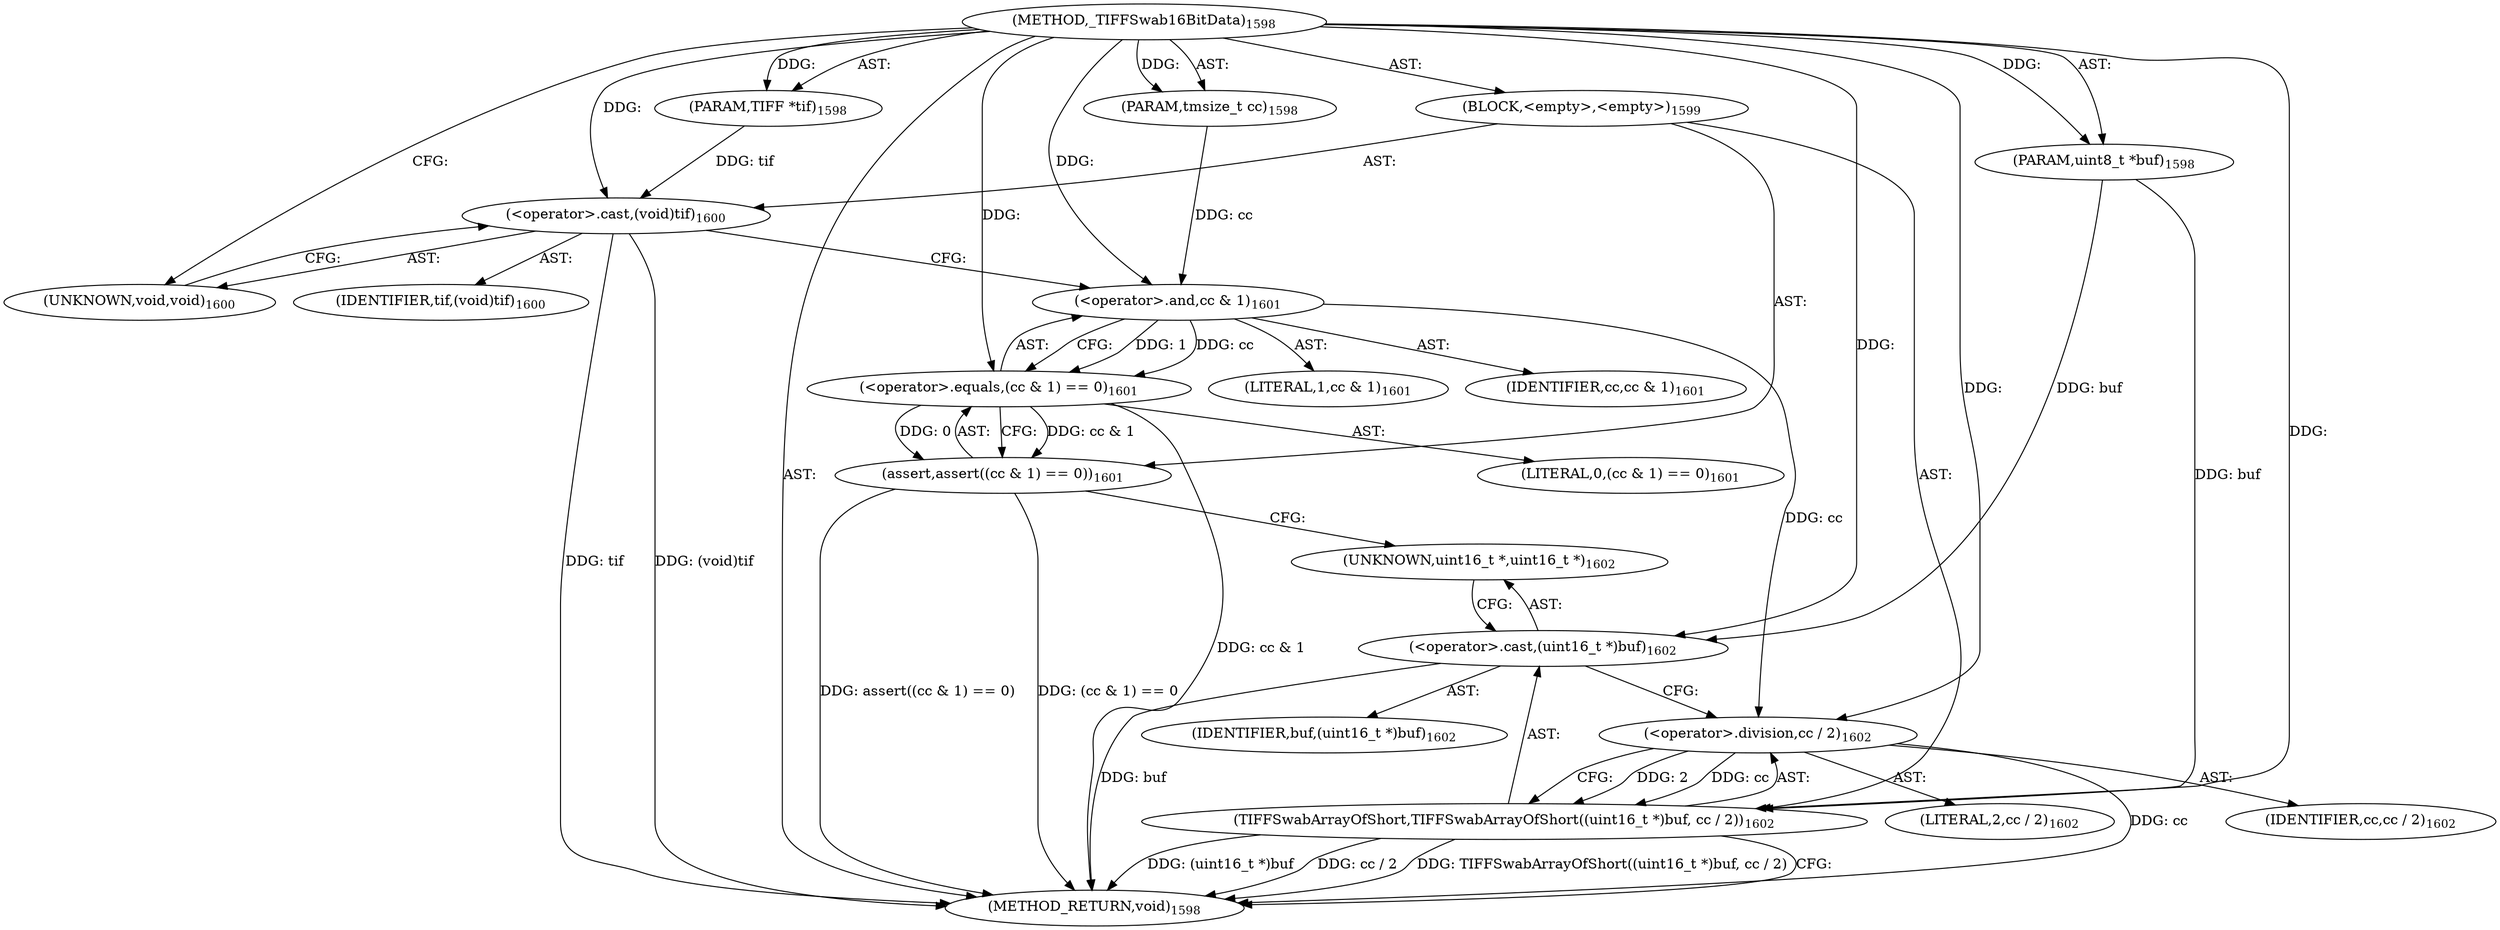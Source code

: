 digraph "_TIFFSwab16BitData" {  
"77877" [label = <(METHOD,_TIFFSwab16BitData)<SUB>1598</SUB>> ]
"77878" [label = <(PARAM,TIFF *tif)<SUB>1598</SUB>> ]
"77879" [label = <(PARAM,uint8_t *buf)<SUB>1598</SUB>> ]
"77880" [label = <(PARAM,tmsize_t cc)<SUB>1598</SUB>> ]
"77881" [label = <(BLOCK,&lt;empty&gt;,&lt;empty&gt;)<SUB>1599</SUB>> ]
"77882" [label = <(&lt;operator&gt;.cast,(void)tif)<SUB>1600</SUB>> ]
"77883" [label = <(UNKNOWN,void,void)<SUB>1600</SUB>> ]
"77884" [label = <(IDENTIFIER,tif,(void)tif)<SUB>1600</SUB>> ]
"77885" [label = <(assert,assert((cc &amp; 1) == 0))<SUB>1601</SUB>> ]
"77886" [label = <(&lt;operator&gt;.equals,(cc &amp; 1) == 0)<SUB>1601</SUB>> ]
"77887" [label = <(&lt;operator&gt;.and,cc &amp; 1)<SUB>1601</SUB>> ]
"77888" [label = <(IDENTIFIER,cc,cc &amp; 1)<SUB>1601</SUB>> ]
"77889" [label = <(LITERAL,1,cc &amp; 1)<SUB>1601</SUB>> ]
"77890" [label = <(LITERAL,0,(cc &amp; 1) == 0)<SUB>1601</SUB>> ]
"77891" [label = <(TIFFSwabArrayOfShort,TIFFSwabArrayOfShort((uint16_t *)buf, cc / 2))<SUB>1602</SUB>> ]
"77892" [label = <(&lt;operator&gt;.cast,(uint16_t *)buf)<SUB>1602</SUB>> ]
"77893" [label = <(UNKNOWN,uint16_t *,uint16_t *)<SUB>1602</SUB>> ]
"77894" [label = <(IDENTIFIER,buf,(uint16_t *)buf)<SUB>1602</SUB>> ]
"77895" [label = <(&lt;operator&gt;.division,cc / 2)<SUB>1602</SUB>> ]
"77896" [label = <(IDENTIFIER,cc,cc / 2)<SUB>1602</SUB>> ]
"77897" [label = <(LITERAL,2,cc / 2)<SUB>1602</SUB>> ]
"77898" [label = <(METHOD_RETURN,void)<SUB>1598</SUB>> ]
  "77877" -> "77878"  [ label = "AST: "] 
  "77877" -> "77879"  [ label = "AST: "] 
  "77877" -> "77880"  [ label = "AST: "] 
  "77877" -> "77881"  [ label = "AST: "] 
  "77877" -> "77898"  [ label = "AST: "] 
  "77881" -> "77882"  [ label = "AST: "] 
  "77881" -> "77885"  [ label = "AST: "] 
  "77881" -> "77891"  [ label = "AST: "] 
  "77882" -> "77883"  [ label = "AST: "] 
  "77882" -> "77884"  [ label = "AST: "] 
  "77885" -> "77886"  [ label = "AST: "] 
  "77886" -> "77887"  [ label = "AST: "] 
  "77886" -> "77890"  [ label = "AST: "] 
  "77887" -> "77888"  [ label = "AST: "] 
  "77887" -> "77889"  [ label = "AST: "] 
  "77891" -> "77892"  [ label = "AST: "] 
  "77891" -> "77895"  [ label = "AST: "] 
  "77892" -> "77893"  [ label = "AST: "] 
  "77892" -> "77894"  [ label = "AST: "] 
  "77895" -> "77896"  [ label = "AST: "] 
  "77895" -> "77897"  [ label = "AST: "] 
  "77882" -> "77887"  [ label = "CFG: "] 
  "77885" -> "77893"  [ label = "CFG: "] 
  "77891" -> "77898"  [ label = "CFG: "] 
  "77883" -> "77882"  [ label = "CFG: "] 
  "77886" -> "77885"  [ label = "CFG: "] 
  "77892" -> "77895"  [ label = "CFG: "] 
  "77895" -> "77891"  [ label = "CFG: "] 
  "77887" -> "77886"  [ label = "CFG: "] 
  "77893" -> "77892"  [ label = "CFG: "] 
  "77877" -> "77883"  [ label = "CFG: "] 
  "77882" -> "77898"  [ label = "DDG: tif"] 
  "77882" -> "77898"  [ label = "DDG: (void)tif"] 
  "77886" -> "77898"  [ label = "DDG: cc &amp; 1"] 
  "77885" -> "77898"  [ label = "DDG: (cc &amp; 1) == 0"] 
  "77885" -> "77898"  [ label = "DDG: assert((cc &amp; 1) == 0)"] 
  "77892" -> "77898"  [ label = "DDG: buf"] 
  "77891" -> "77898"  [ label = "DDG: (uint16_t *)buf"] 
  "77895" -> "77898"  [ label = "DDG: cc"] 
  "77891" -> "77898"  [ label = "DDG: cc / 2"] 
  "77891" -> "77898"  [ label = "DDG: TIFFSwabArrayOfShort((uint16_t *)buf, cc / 2)"] 
  "77877" -> "77878"  [ label = "DDG: "] 
  "77877" -> "77879"  [ label = "DDG: "] 
  "77877" -> "77880"  [ label = "DDG: "] 
  "77878" -> "77882"  [ label = "DDG: tif"] 
  "77877" -> "77882"  [ label = "DDG: "] 
  "77886" -> "77885"  [ label = "DDG: cc &amp; 1"] 
  "77886" -> "77885"  [ label = "DDG: 0"] 
  "77879" -> "77891"  [ label = "DDG: buf"] 
  "77877" -> "77891"  [ label = "DDG: "] 
  "77895" -> "77891"  [ label = "DDG: cc"] 
  "77895" -> "77891"  [ label = "DDG: 2"] 
  "77887" -> "77886"  [ label = "DDG: cc"] 
  "77887" -> "77886"  [ label = "DDG: 1"] 
  "77877" -> "77886"  [ label = "DDG: "] 
  "77879" -> "77892"  [ label = "DDG: buf"] 
  "77877" -> "77892"  [ label = "DDG: "] 
  "77887" -> "77895"  [ label = "DDG: cc"] 
  "77877" -> "77895"  [ label = "DDG: "] 
  "77880" -> "77887"  [ label = "DDG: cc"] 
  "77877" -> "77887"  [ label = "DDG: "] 
}
